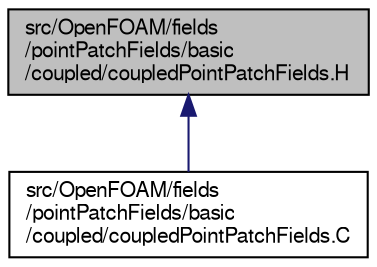 digraph "src/OpenFOAM/fields/pointPatchFields/basic/coupled/coupledPointPatchFields.H"
{
  bgcolor="transparent";
  edge [fontname="FreeSans",fontsize="10",labelfontname="FreeSans",labelfontsize="10"];
  node [fontname="FreeSans",fontsize="10",shape=record];
  Node192 [label="src/OpenFOAM/fields\l/pointPatchFields/basic\l/coupled/coupledPointPatchFields.H",height=0.2,width=0.4,color="black", fillcolor="grey75", style="filled", fontcolor="black"];
  Node192 -> Node193 [dir="back",color="midnightblue",fontsize="10",style="solid",fontname="FreeSans"];
  Node193 [label="src/OpenFOAM/fields\l/pointPatchFields/basic\l/coupled/coupledPointPatchFields.C",height=0.2,width=0.4,color="black",URL="$a09923.html"];
}
